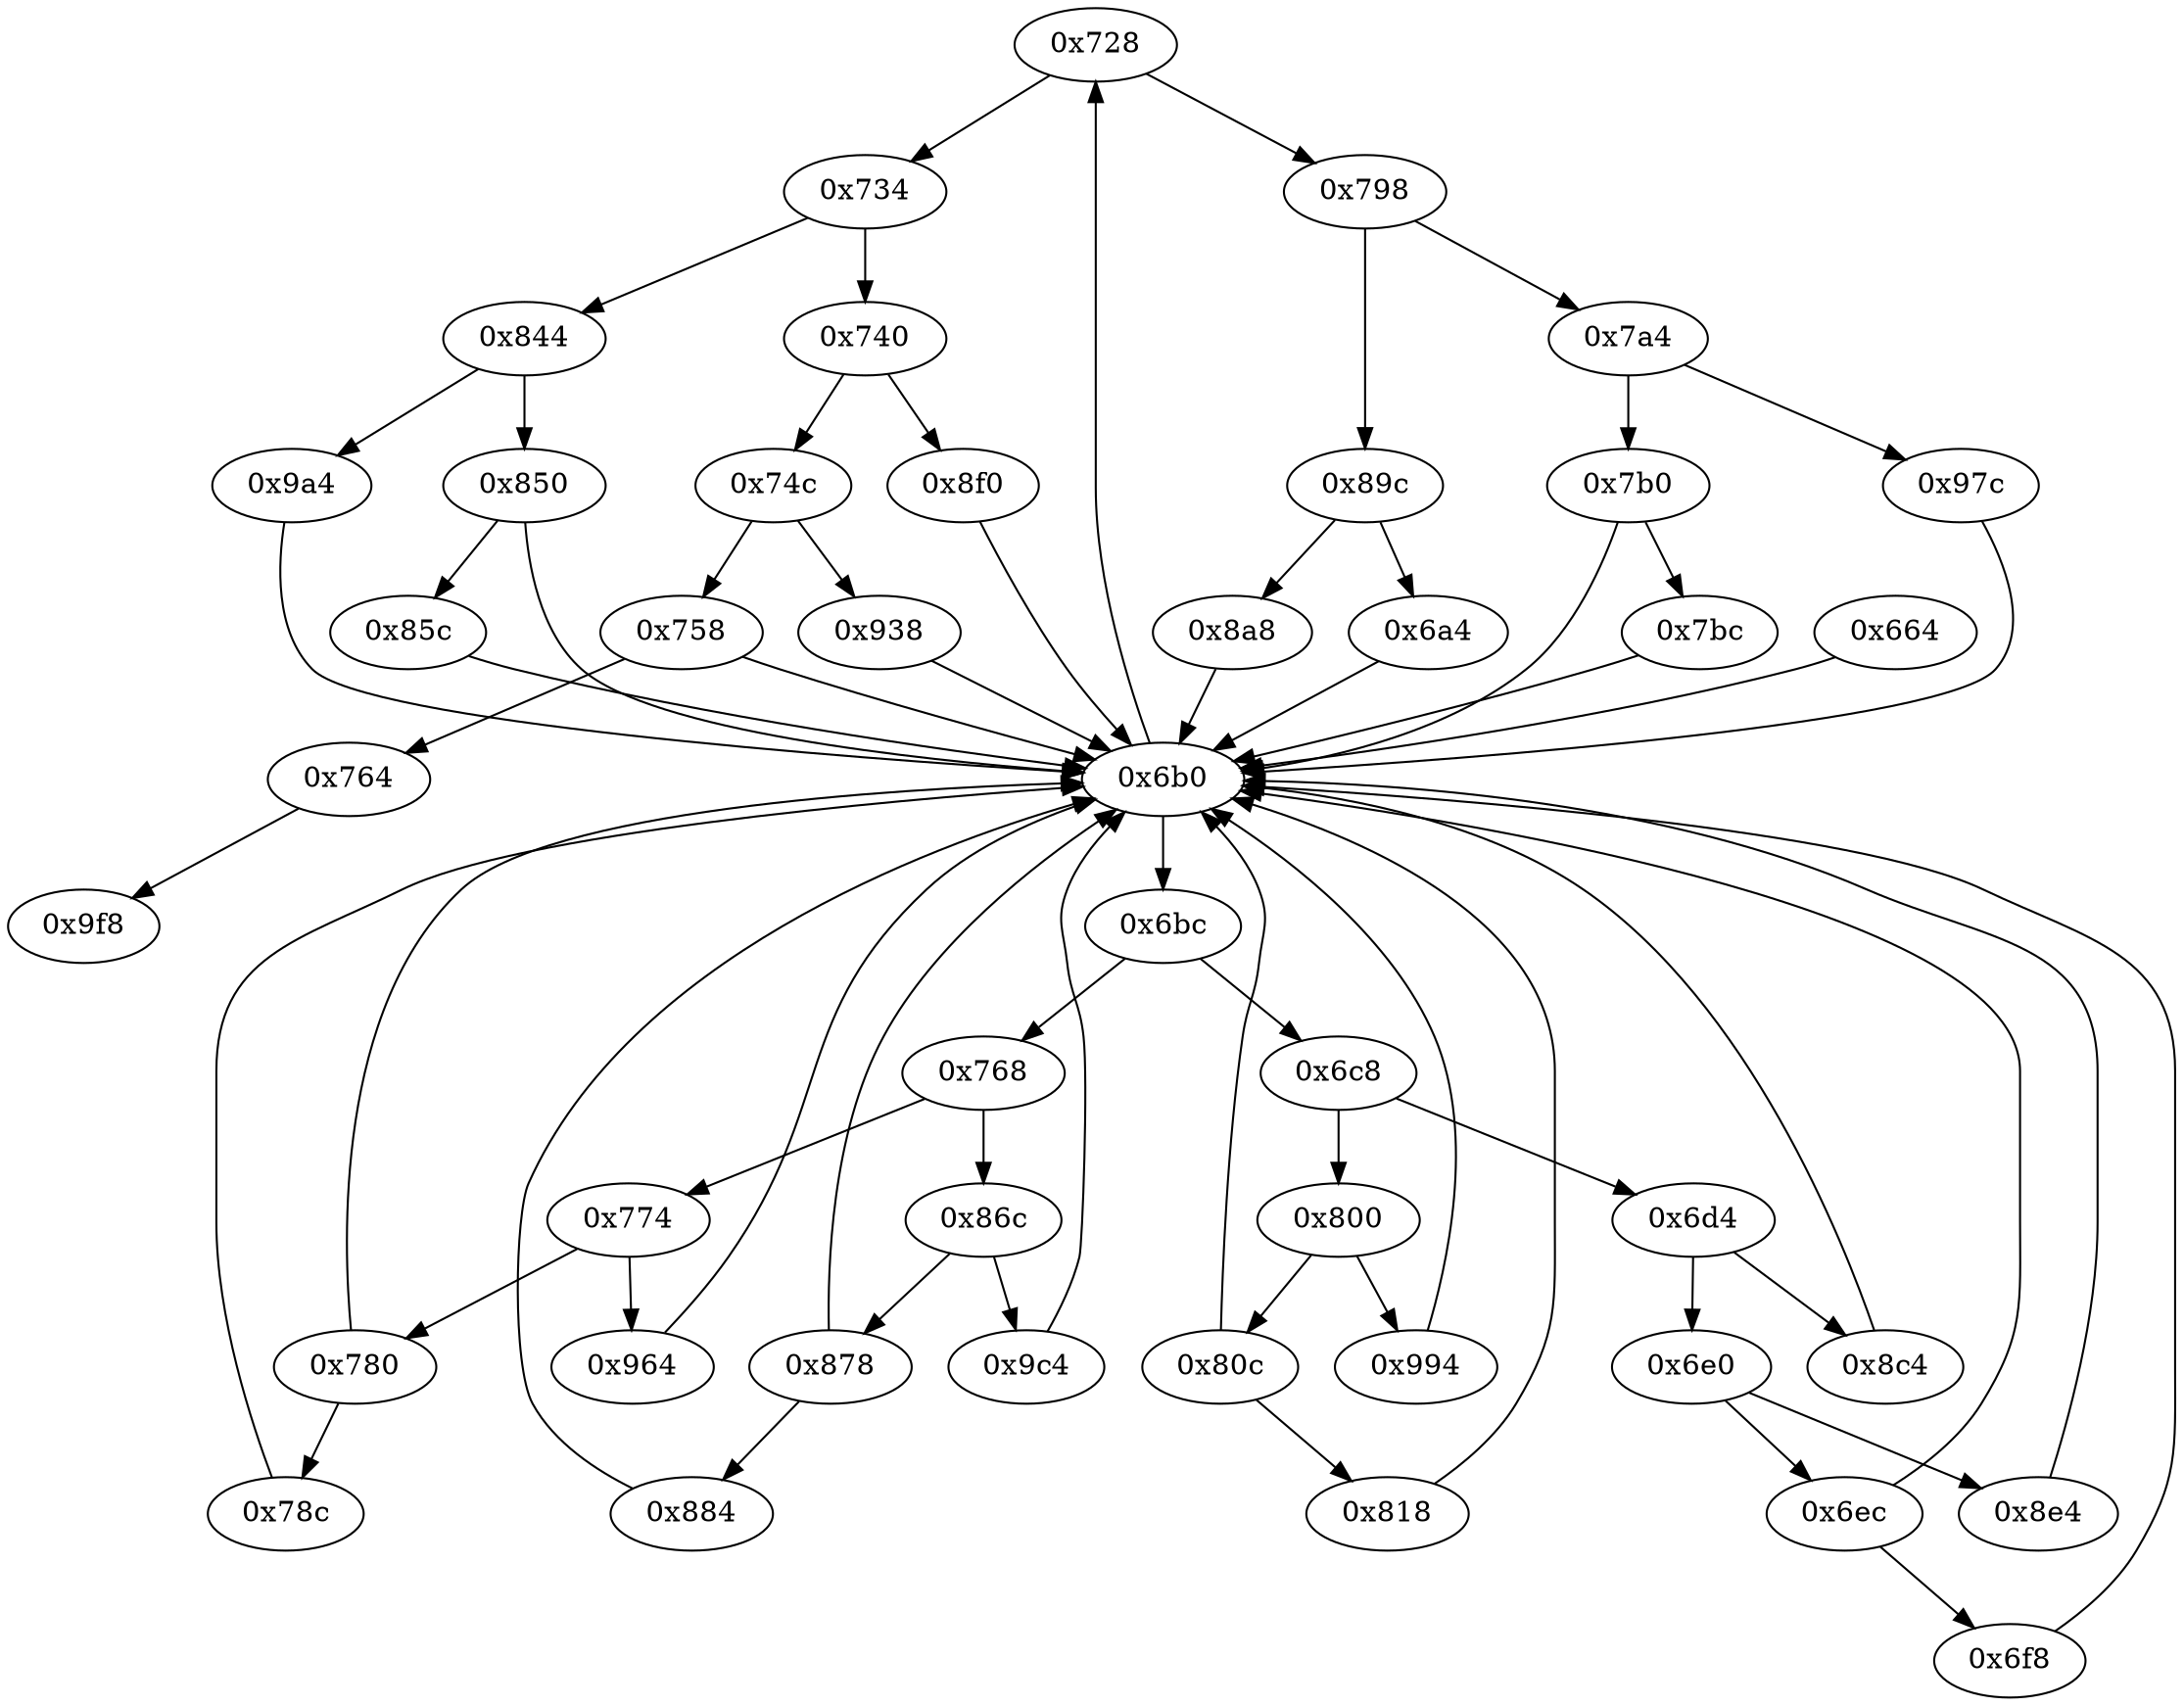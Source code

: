 strict digraph "" {
	"0x728"	 [opcode="[u'ldr', u'cmp', u'b']"];
	"0x734"	 [opcode="[u'ldr', u'cmp', u'b']"];
	"0x728" -> "0x734";
	"0x798"	 [opcode="[u'ldr', u'cmp', u'b']"];
	"0x728" -> "0x798";
	"0x8f0"	 [opcode="[u'ldr', u'ldr', u'mov', u'str', u'ldr', u'ldr', u'ldr', u'smull', u'add', u'asr', u'asr', u'add', u'ldr', u'smull', u'ldr', u'asr', \
u'add', u'b']"];
	"0x6b0"	 [opcode="[u'ldr', u'cmp', u'b']"];
	"0x8f0" -> "0x6b0";
	"0x768"	 [opcode="[u'ldr', u'cmp', u'b']"];
	"0x774"	 [opcode="[u'ldr', u'cmp', u'b']"];
	"0x768" -> "0x774";
	"0x86c"	 [opcode="[u'ldr', u'cmp', u'b']"];
	"0x768" -> "0x86c";
	"0x780"	 [opcode="[u'ldr', u'cmp', u'b']"];
	"0x78c"	 [opcode="[u'ldr', u'ldr', u'b']"];
	"0x780" -> "0x78c";
	"0x780" -> "0x6b0";
	"0x7bc"	 [opcode="[u'ldr', u'ldr', u'add', u'str', u'ldr', u'add', u'bic', u'sub', u'str', u'ldr', u'add', u'str', u'ldr', u'add', u'str', u'ldr', \
u'b']"];
	"0x7bc" -> "0x6b0";
	"0x89c"	 [opcode="[u'ldr', u'cmp', u'b']"];
	"0x6a4"	 [opcode="[u'ldr', u'cmp', u'ldr']"];
	"0x89c" -> "0x6a4";
	"0x8a8"	 [opcode="[u'ldrb', u'ldr', u'cmp', u'ldr', u'ldr', u'mov', u'b']"];
	"0x89c" -> "0x8a8";
	"0x74c"	 [opcode="[u'ldr', u'cmp', u'b']"];
	"0x758"	 [opcode="[u'ldr', u'cmp', u'b']"];
	"0x74c" -> "0x758";
	"0x938"	 [opcode="[u'ldr', u'ldr', u'smull', u'asr', u'add', u'add', u'add', u'sub', u'str', u'ldr', u'b']"];
	"0x74c" -> "0x938";
	"0x6a4" -> "0x6b0";
	"0x8c4"	 [opcode="[u'ldr', u'add', u'str', u'ldr', u'ldr', u'str', u'ldr', u'b']"];
	"0x8c4" -> "0x6b0";
	"0x9f8"	 [opcode="[u'ldr', u'ldr', u'ldr', u'ldr', u'ldr', u'sub', u'sub', u'pop']"];
	"0x7a4"	 [opcode="[u'ldr', u'cmp', u'b']"];
	"0x97c"	 [opcode="[u'ldr', u'cmp', u'mov', u'strb', u'ldr', u'b']"];
	"0x7a4" -> "0x97c";
	"0x7b0"	 [opcode="[u'ldr', u'cmp', u'b']"];
	"0x7a4" -> "0x7b0";
	"0x78c" -> "0x6b0";
	"0x6e0"	 [opcode="[u'ldr', u'cmp', u'b']"];
	"0x6ec"	 [opcode="[u'ldr', u'cmp', u'b']"];
	"0x6e0" -> "0x6ec";
	"0x8e4"	 [opcode="[u'ldr', u'ldr', u'b']"];
	"0x6e0" -> "0x8e4";
	"0x884"	 [opcode="[u'ldr', u'ldr', u'ldr', u'ldr', u'add', u'b']"];
	"0x884" -> "0x6b0";
	"0x800"	 [opcode="[u'ldr', u'cmp', u'b']"];
	"0x994"	 [opcode="[u'str', u'ldr', u'ldr', u'b']"];
	"0x800" -> "0x994";
	"0x80c"	 [opcode="[u'ldr', u'cmp', u'b']"];
	"0x800" -> "0x80c";
	"0x6c8"	 [opcode="[u'ldr', u'cmp', u'b']"];
	"0x6c8" -> "0x800";
	"0x6d4"	 [opcode="[u'ldr', u'cmp', u'b']"];
	"0x6c8" -> "0x6d4";
	"0x844"	 [opcode="[u'ldr', u'cmp', u'b']"];
	"0x734" -> "0x844";
	"0x740"	 [opcode="[u'ldr', u'cmp', u'b']"];
	"0x734" -> "0x740";
	"0x9a4"	 [opcode="[u'str', u'str', u'ldr', u'ldr', u'and', u'ldr', u'add', u'b']"];
	"0x844" -> "0x9a4";
	"0x850"	 [opcode="[u'ldr', u'cmp', u'b']"];
	"0x844" -> "0x850";
	"0x964"	 [opcode="[u'ldr', u'ldr', u'mov', u'mov', u'mov', u'b']"];
	"0x964" -> "0x6b0";
	"0x758" -> "0x6b0";
	"0x764"	 [opcode="[u'b']"];
	"0x758" -> "0x764";
	"0x85c"	 [opcode="[u'ldr', u'sub', u'mov', u'b']"];
	"0x85c" -> "0x6b0";
	"0x97c" -> "0x6b0";
	"0x6b0" -> "0x728";
	"0x6bc"	 [opcode="[u'ldr', u'cmp', u'b']"];
	"0x6b0" -> "0x6bc";
	"0x6bc" -> "0x768";
	"0x6bc" -> "0x6c8";
	"0x774" -> "0x780";
	"0x774" -> "0x964";
	"0x798" -> "0x89c";
	"0x798" -> "0x7a4";
	"0x9c4"	 [opcode="[u'ldr', u'ldr', u'smull', u'asr', u'add', u'add', u'add', u'sub', u'ldr', u'add', u'str', u'ldr', u'b']"];
	"0x86c" -> "0x9c4";
	"0x878"	 [opcode="[u'ldr', u'cmp', u'b']"];
	"0x86c" -> "0x878";
	"0x8a8" -> "0x6b0";
	"0x6ec" -> "0x6b0";
	"0x6f8"	 [opcode="[u'ldr', u'add', u'lsl', u'str', u'ldr', u'sub', u'str', u'ldr', u'ldr', u'str', u'ldr', u'b']"];
	"0x6ec" -> "0x6f8";
	"0x9c4" -> "0x6b0";
	"0x9a4" -> "0x6b0";
	"0x878" -> "0x884";
	"0x878" -> "0x6b0";
	"0x6f8" -> "0x6b0";
	"0x6d4" -> "0x8c4";
	"0x6d4" -> "0x6e0";
	"0x8e4" -> "0x6b0";
	"0x994" -> "0x6b0";
	"0x764" -> "0x9f8";
	"0x664"	 [opcode="[u'push', u'add', u'sub', u'stm', u'ldr', u'add', u'ldr', u'ldr', u'str', u'ldr', u'ldr', u'str', u'ldr', u'str', u'ldr', u'b']"];
	"0x664" -> "0x6b0";
	"0x850" -> "0x85c";
	"0x850" -> "0x6b0";
	"0x7b0" -> "0x7bc";
	"0x7b0" -> "0x6b0";
	"0x938" -> "0x6b0";
	"0x818"	 [opcode="[u'str', u'str', u'str', u'str', u'ldr', u'ldr', u'orr', u'ldr', u'ldr', u'mov', u'b']"];
	"0x818" -> "0x6b0";
	"0x80c" -> "0x6b0";
	"0x80c" -> "0x818";
	"0x740" -> "0x8f0";
	"0x740" -> "0x74c";
}
